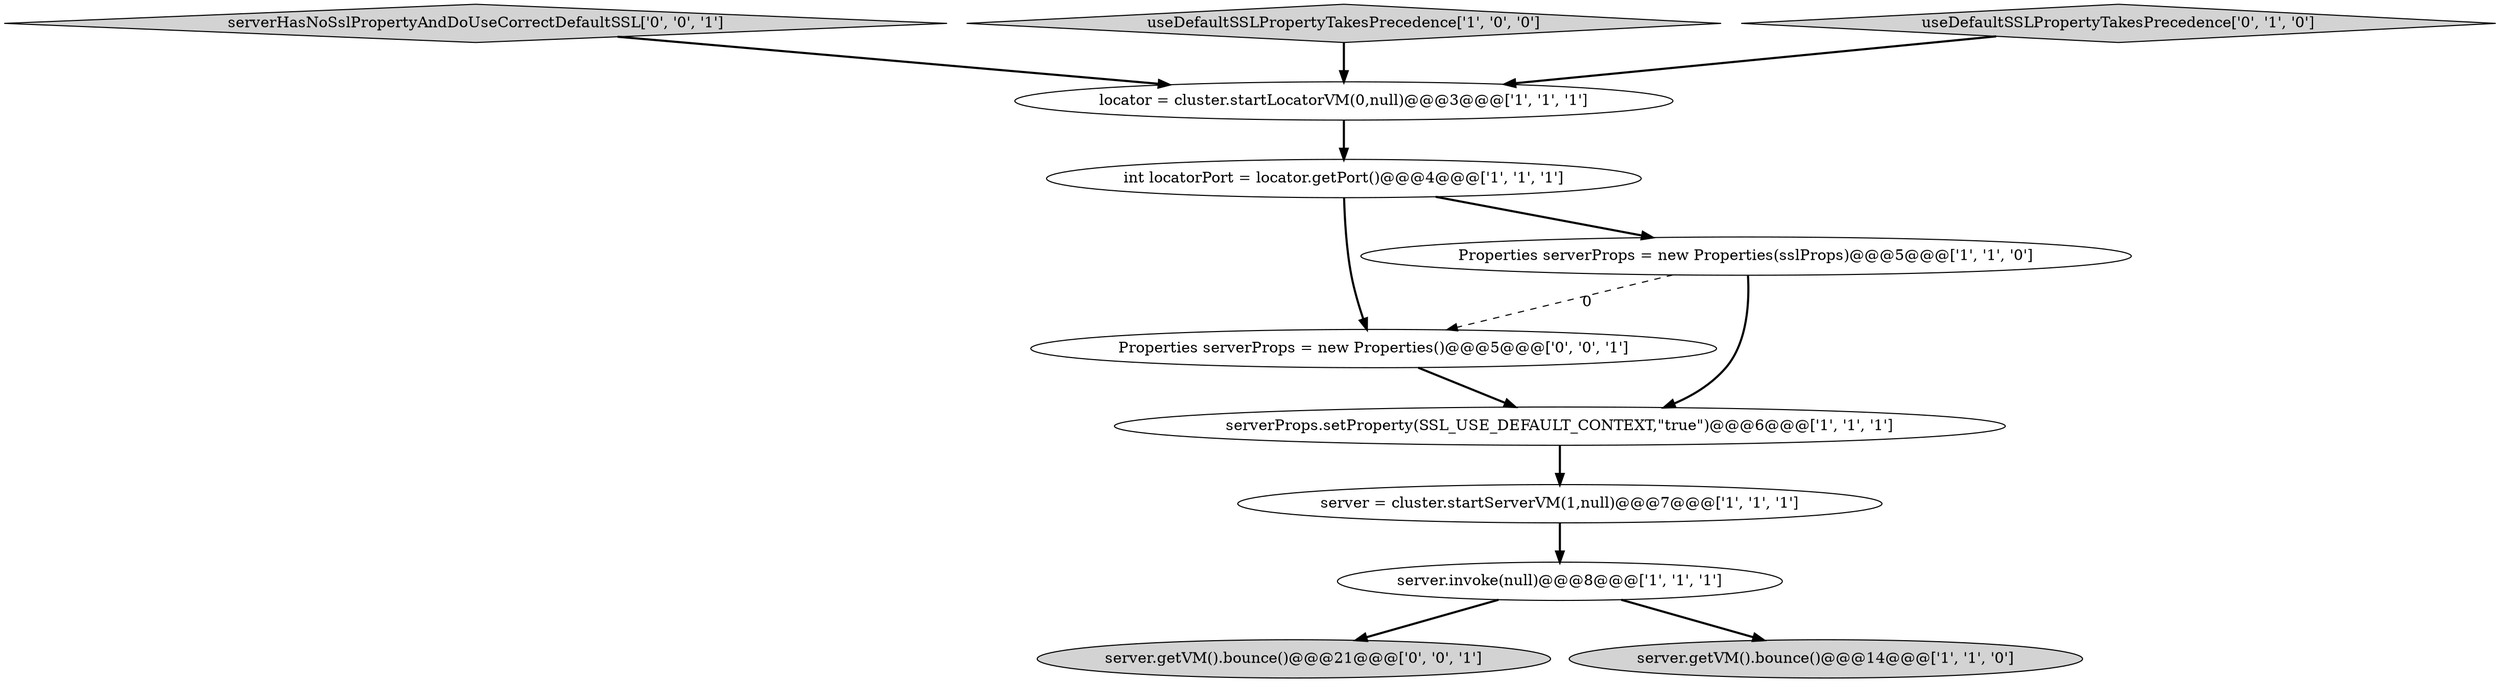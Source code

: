 digraph {
9 [style = filled, label = "Properties serverProps = new Properties()@@@5@@@['0', '0', '1']", fillcolor = white, shape = ellipse image = "AAA0AAABBB3BBB"];
1 [style = filled, label = "locator = cluster.startLocatorVM(0,null)@@@3@@@['1', '1', '1']", fillcolor = white, shape = ellipse image = "AAA0AAABBB1BBB"];
6 [style = filled, label = "server.invoke(null)@@@8@@@['1', '1', '1']", fillcolor = white, shape = ellipse image = "AAA0AAABBB1BBB"];
10 [style = filled, label = "serverHasNoSslPropertyAndDoUseCorrectDefaultSSL['0', '0', '1']", fillcolor = lightgray, shape = diamond image = "AAA0AAABBB3BBB"];
11 [style = filled, label = "server.getVM().bounce()@@@21@@@['0', '0', '1']", fillcolor = lightgray, shape = ellipse image = "AAA0AAABBB3BBB"];
3 [style = filled, label = "Properties serverProps = new Properties(sslProps)@@@5@@@['1', '1', '0']", fillcolor = white, shape = ellipse image = "AAA0AAABBB1BBB"];
2 [style = filled, label = "server.getVM().bounce()@@@14@@@['1', '1', '0']", fillcolor = lightgray, shape = ellipse image = "AAA0AAABBB1BBB"];
5 [style = filled, label = "server = cluster.startServerVM(1,null)@@@7@@@['1', '1', '1']", fillcolor = white, shape = ellipse image = "AAA0AAABBB1BBB"];
4 [style = filled, label = "useDefaultSSLPropertyTakesPrecedence['1', '0', '0']", fillcolor = lightgray, shape = diamond image = "AAA0AAABBB1BBB"];
7 [style = filled, label = "serverProps.setProperty(SSL_USE_DEFAULT_CONTEXT,\"true\")@@@6@@@['1', '1', '1']", fillcolor = white, shape = ellipse image = "AAA0AAABBB1BBB"];
8 [style = filled, label = "useDefaultSSLPropertyTakesPrecedence['0', '1', '0']", fillcolor = lightgray, shape = diamond image = "AAA0AAABBB2BBB"];
0 [style = filled, label = "int locatorPort = locator.getPort()@@@4@@@['1', '1', '1']", fillcolor = white, shape = ellipse image = "AAA0AAABBB1BBB"];
7->5 [style = bold, label=""];
6->11 [style = bold, label=""];
10->1 [style = bold, label=""];
0->9 [style = bold, label=""];
4->1 [style = bold, label=""];
0->3 [style = bold, label=""];
3->7 [style = bold, label=""];
3->9 [style = dashed, label="0"];
5->6 [style = bold, label=""];
6->2 [style = bold, label=""];
9->7 [style = bold, label=""];
1->0 [style = bold, label=""];
8->1 [style = bold, label=""];
}
